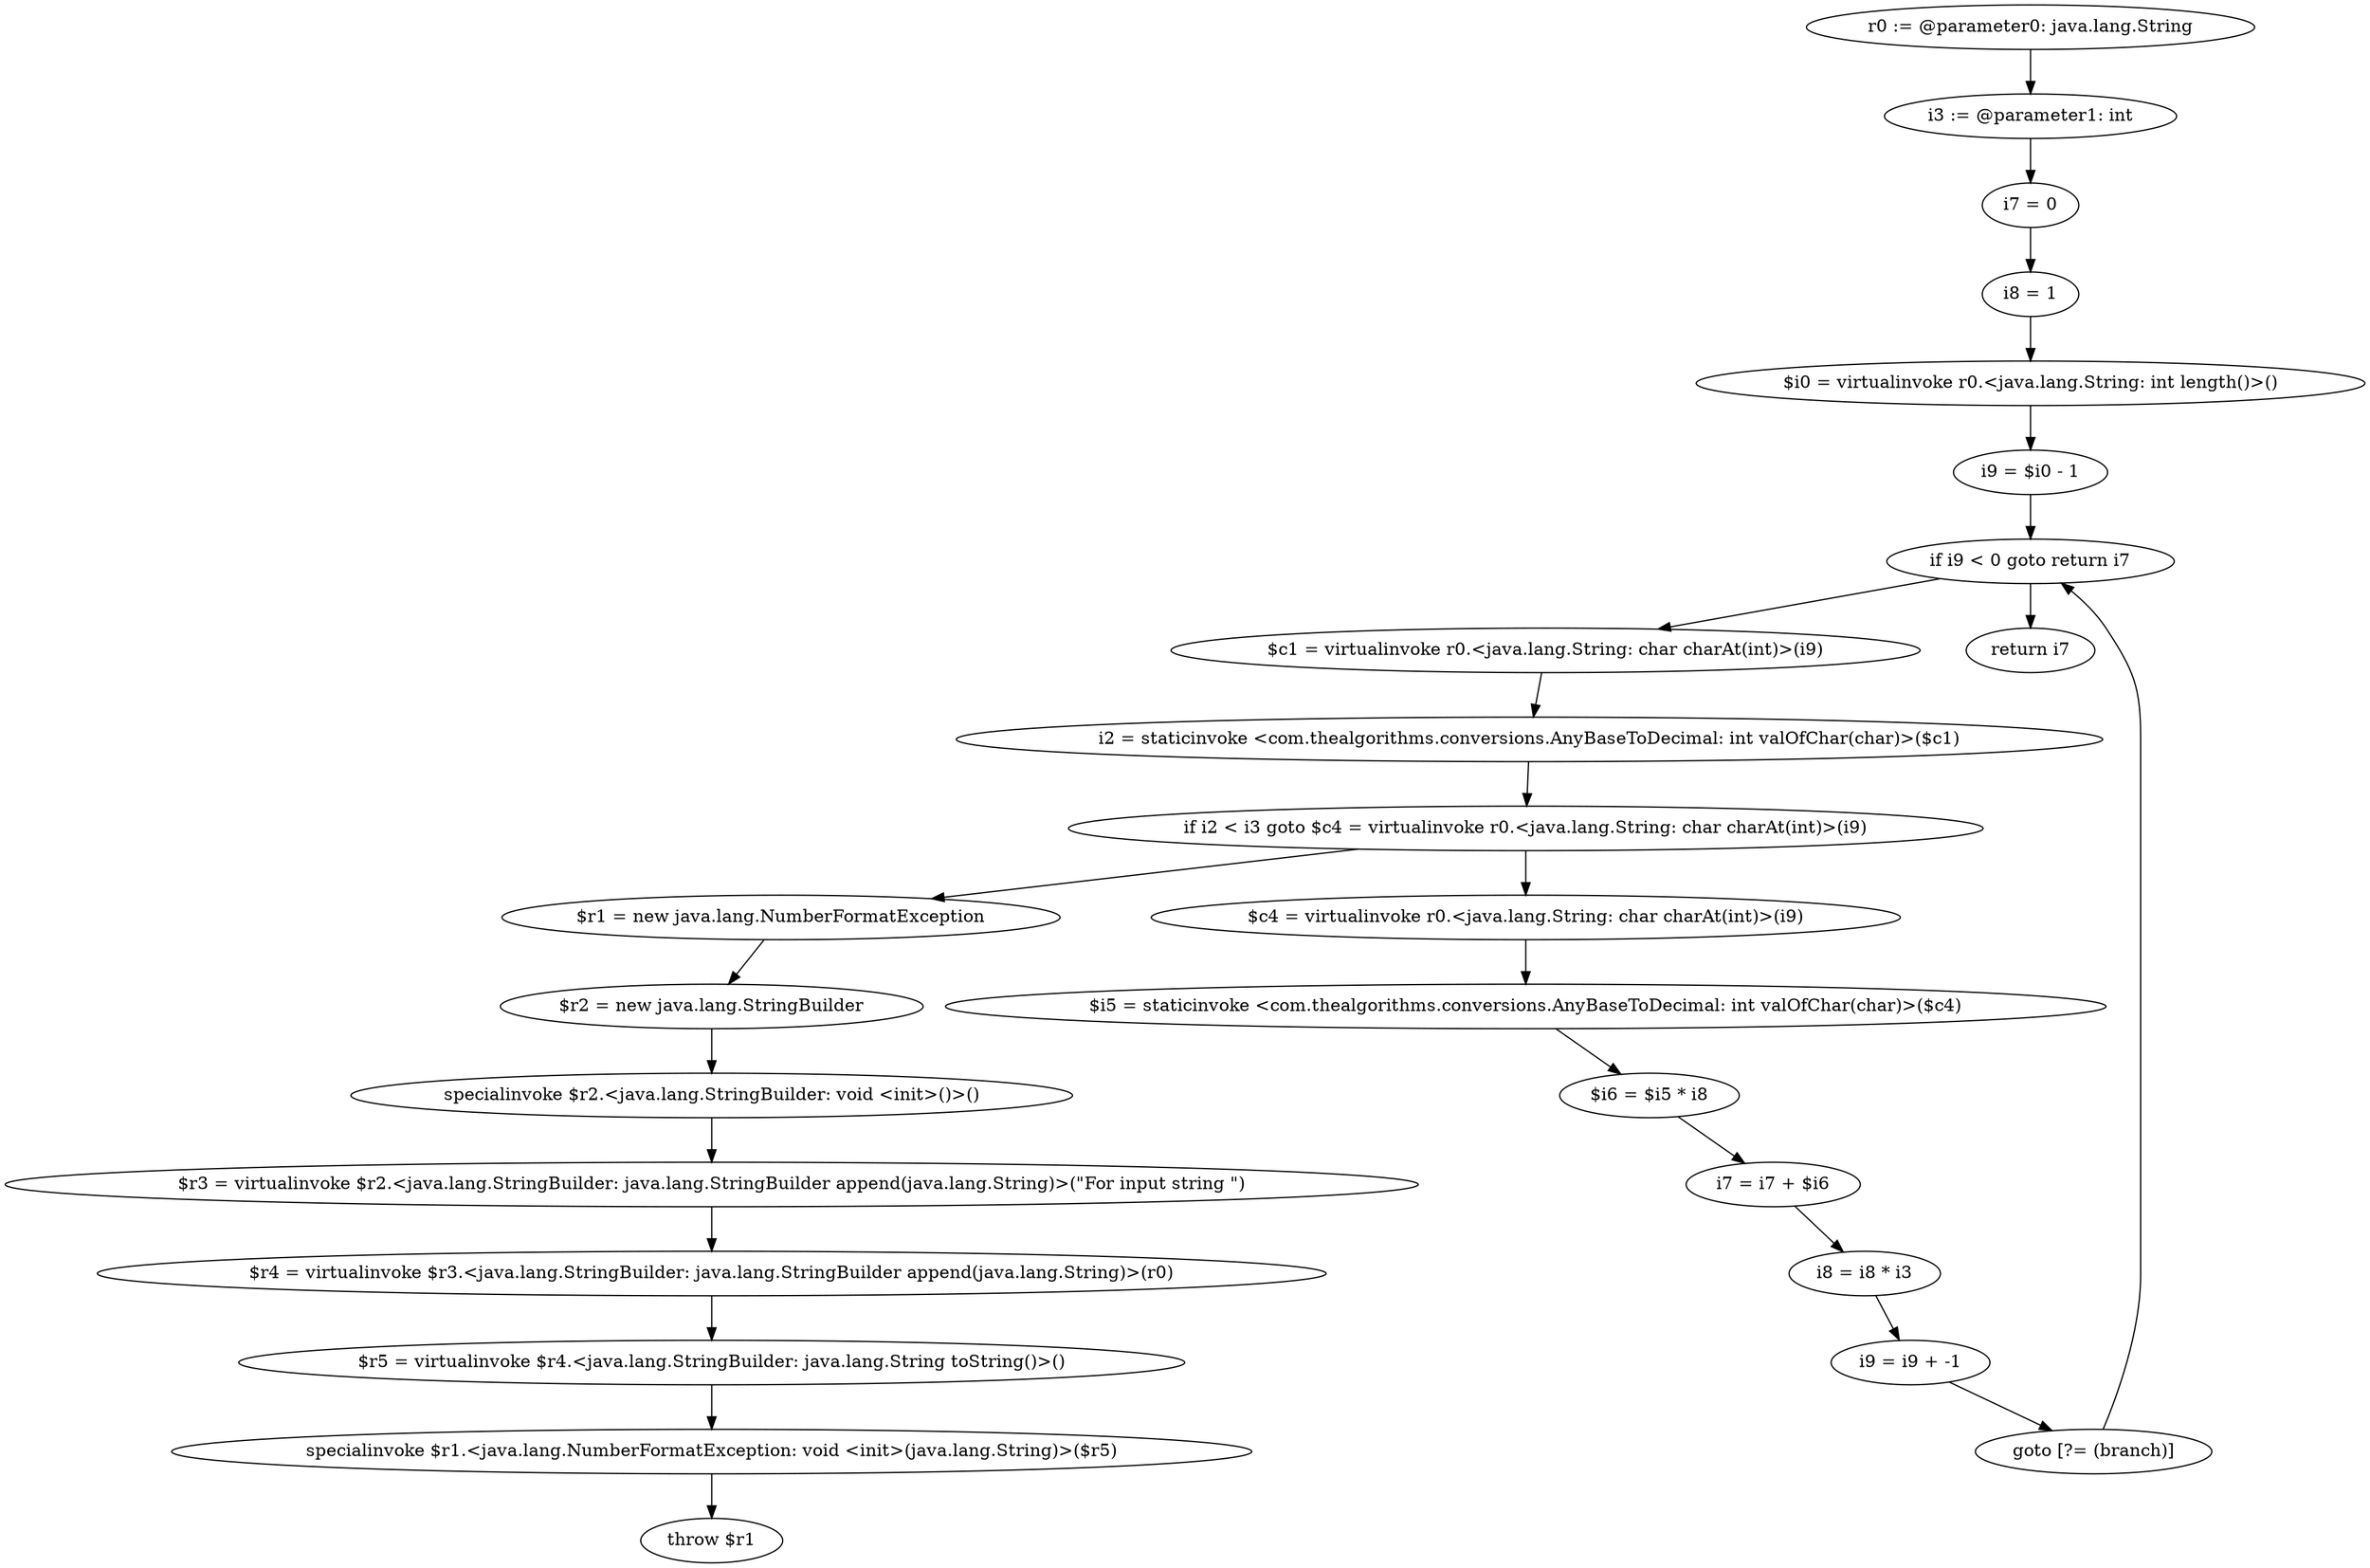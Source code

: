 digraph "unitGraph" {
    "r0 := @parameter0: java.lang.String"
    "i3 := @parameter1: int"
    "i7 = 0"
    "i8 = 1"
    "$i0 = virtualinvoke r0.<java.lang.String: int length()>()"
    "i9 = $i0 - 1"
    "if i9 < 0 goto return i7"
    "$c1 = virtualinvoke r0.<java.lang.String: char charAt(int)>(i9)"
    "i2 = staticinvoke <com.thealgorithms.conversions.AnyBaseToDecimal: int valOfChar(char)>($c1)"
    "if i2 < i3 goto $c4 = virtualinvoke r0.<java.lang.String: char charAt(int)>(i9)"
    "$r1 = new java.lang.NumberFormatException"
    "$r2 = new java.lang.StringBuilder"
    "specialinvoke $r2.<java.lang.StringBuilder: void <init>()>()"
    "$r3 = virtualinvoke $r2.<java.lang.StringBuilder: java.lang.StringBuilder append(java.lang.String)>(\"For input string \")"
    "$r4 = virtualinvoke $r3.<java.lang.StringBuilder: java.lang.StringBuilder append(java.lang.String)>(r0)"
    "$r5 = virtualinvoke $r4.<java.lang.StringBuilder: java.lang.String toString()>()"
    "specialinvoke $r1.<java.lang.NumberFormatException: void <init>(java.lang.String)>($r5)"
    "throw $r1"
    "$c4 = virtualinvoke r0.<java.lang.String: char charAt(int)>(i9)"
    "$i5 = staticinvoke <com.thealgorithms.conversions.AnyBaseToDecimal: int valOfChar(char)>($c4)"
    "$i6 = $i5 * i8"
    "i7 = i7 + $i6"
    "i8 = i8 * i3"
    "i9 = i9 + -1"
    "goto [?= (branch)]"
    "return i7"
    "r0 := @parameter0: java.lang.String"->"i3 := @parameter1: int";
    "i3 := @parameter1: int"->"i7 = 0";
    "i7 = 0"->"i8 = 1";
    "i8 = 1"->"$i0 = virtualinvoke r0.<java.lang.String: int length()>()";
    "$i0 = virtualinvoke r0.<java.lang.String: int length()>()"->"i9 = $i0 - 1";
    "i9 = $i0 - 1"->"if i9 < 0 goto return i7";
    "if i9 < 0 goto return i7"->"$c1 = virtualinvoke r0.<java.lang.String: char charAt(int)>(i9)";
    "if i9 < 0 goto return i7"->"return i7";
    "$c1 = virtualinvoke r0.<java.lang.String: char charAt(int)>(i9)"->"i2 = staticinvoke <com.thealgorithms.conversions.AnyBaseToDecimal: int valOfChar(char)>($c1)";
    "i2 = staticinvoke <com.thealgorithms.conversions.AnyBaseToDecimal: int valOfChar(char)>($c1)"->"if i2 < i3 goto $c4 = virtualinvoke r0.<java.lang.String: char charAt(int)>(i9)";
    "if i2 < i3 goto $c4 = virtualinvoke r0.<java.lang.String: char charAt(int)>(i9)"->"$r1 = new java.lang.NumberFormatException";
    "if i2 < i3 goto $c4 = virtualinvoke r0.<java.lang.String: char charAt(int)>(i9)"->"$c4 = virtualinvoke r0.<java.lang.String: char charAt(int)>(i9)";
    "$r1 = new java.lang.NumberFormatException"->"$r2 = new java.lang.StringBuilder";
    "$r2 = new java.lang.StringBuilder"->"specialinvoke $r2.<java.lang.StringBuilder: void <init>()>()";
    "specialinvoke $r2.<java.lang.StringBuilder: void <init>()>()"->"$r3 = virtualinvoke $r2.<java.lang.StringBuilder: java.lang.StringBuilder append(java.lang.String)>(\"For input string \")";
    "$r3 = virtualinvoke $r2.<java.lang.StringBuilder: java.lang.StringBuilder append(java.lang.String)>(\"For input string \")"->"$r4 = virtualinvoke $r3.<java.lang.StringBuilder: java.lang.StringBuilder append(java.lang.String)>(r0)";
    "$r4 = virtualinvoke $r3.<java.lang.StringBuilder: java.lang.StringBuilder append(java.lang.String)>(r0)"->"$r5 = virtualinvoke $r4.<java.lang.StringBuilder: java.lang.String toString()>()";
    "$r5 = virtualinvoke $r4.<java.lang.StringBuilder: java.lang.String toString()>()"->"specialinvoke $r1.<java.lang.NumberFormatException: void <init>(java.lang.String)>($r5)";
    "specialinvoke $r1.<java.lang.NumberFormatException: void <init>(java.lang.String)>($r5)"->"throw $r1";
    "$c4 = virtualinvoke r0.<java.lang.String: char charAt(int)>(i9)"->"$i5 = staticinvoke <com.thealgorithms.conversions.AnyBaseToDecimal: int valOfChar(char)>($c4)";
    "$i5 = staticinvoke <com.thealgorithms.conversions.AnyBaseToDecimal: int valOfChar(char)>($c4)"->"$i6 = $i5 * i8";
    "$i6 = $i5 * i8"->"i7 = i7 + $i6";
    "i7 = i7 + $i6"->"i8 = i8 * i3";
    "i8 = i8 * i3"->"i9 = i9 + -1";
    "i9 = i9 + -1"->"goto [?= (branch)]";
    "goto [?= (branch)]"->"if i9 < 0 goto return i7";
}
